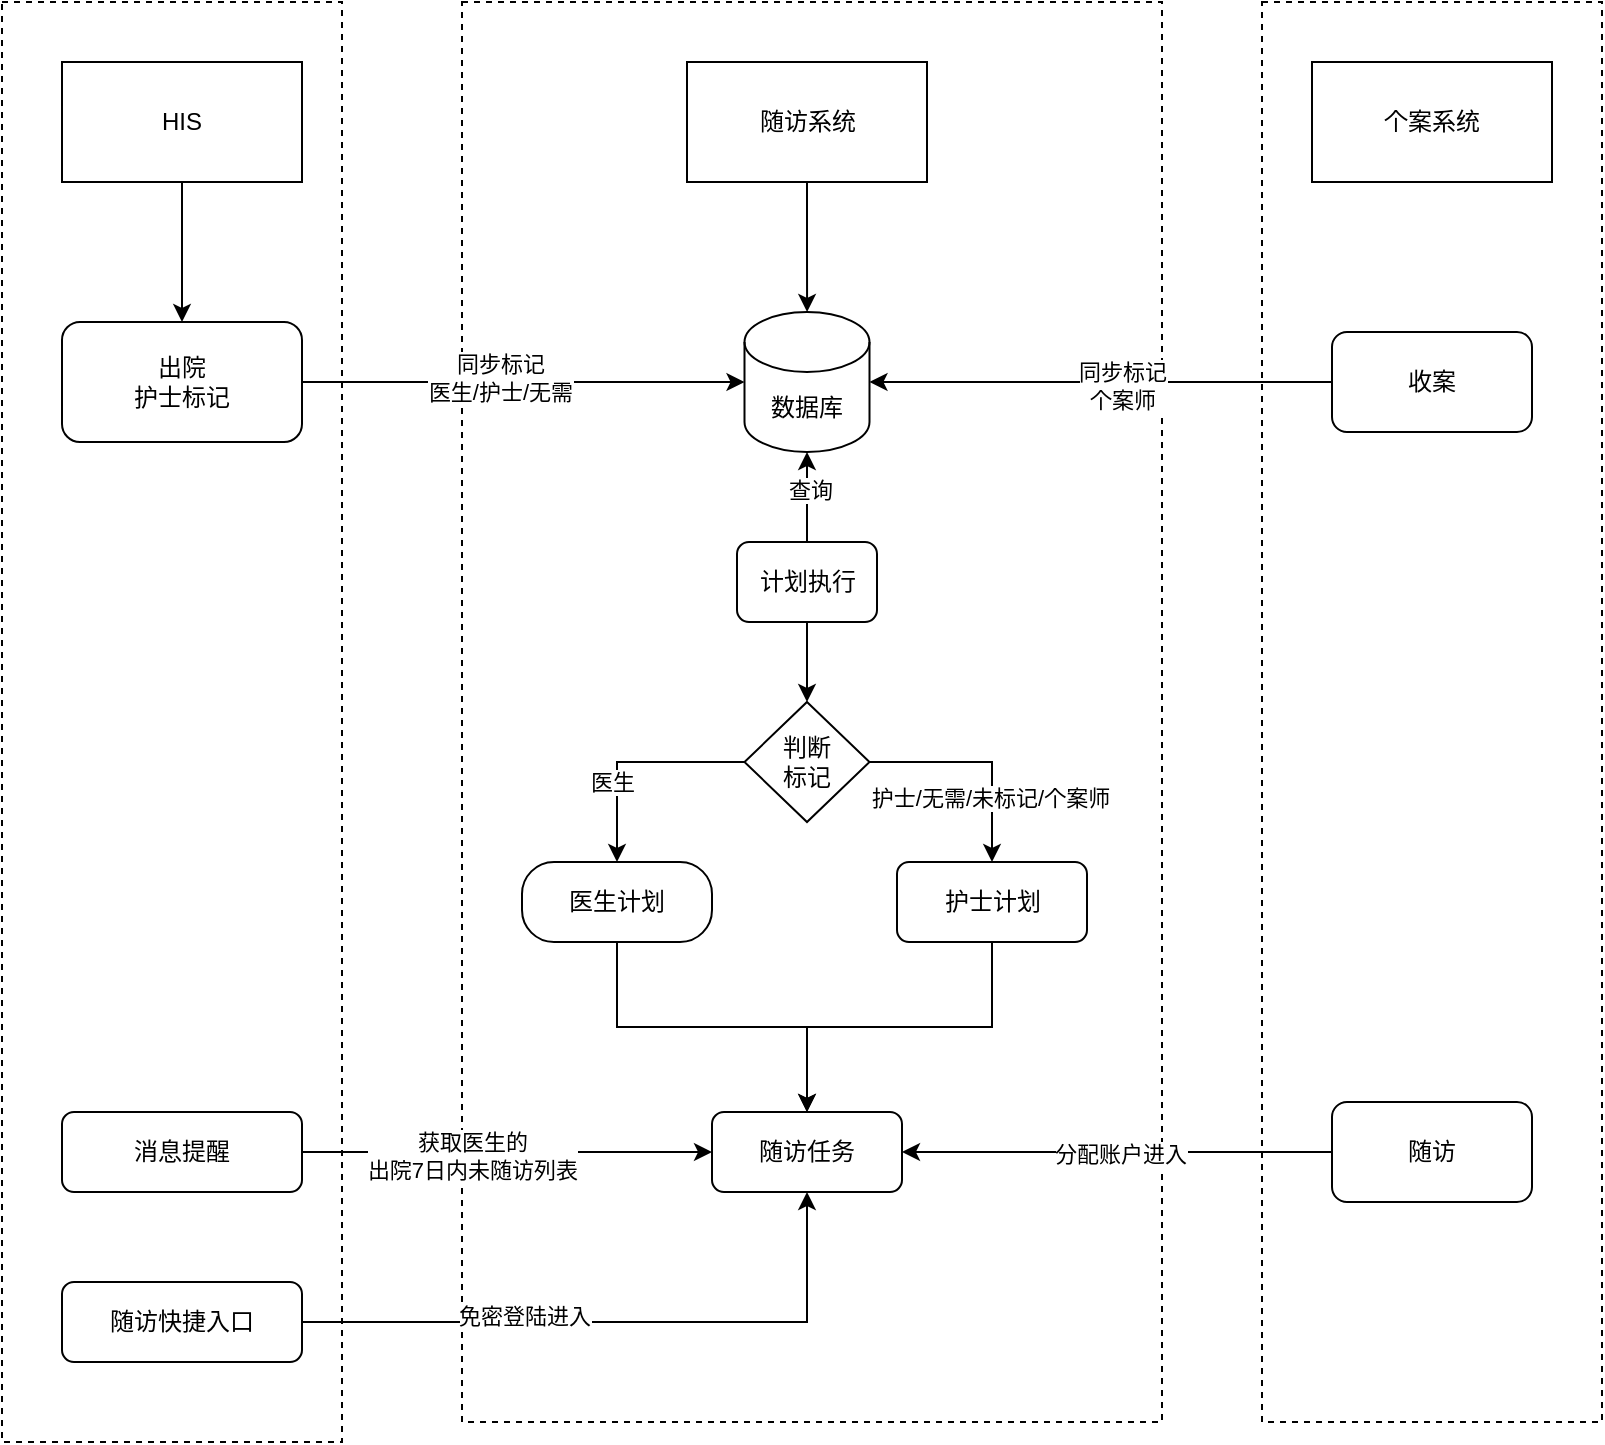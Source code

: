 <mxfile version="27.0.8">
  <diagram name="第 1 页" id="0tHlJHH_m6w2Y_UGITcI">
    <mxGraphModel dx="1113" dy="618" grid="1" gridSize="10" guides="1" tooltips="1" connect="1" arrows="1" fold="1" page="1" pageScale="1" pageWidth="827" pageHeight="1169" math="0" shadow="0">
      <root>
        <mxCell id="0" />
        <mxCell id="1" parent="0" />
        <mxCell id="JQ-V9tFO-jVHV44EhA5r-72" value="" style="rounded=0;whiteSpace=wrap;html=1;dashed=1;" vertex="1" parent="1">
          <mxGeometry x="870" y="170" width="170" height="710" as="geometry" />
        </mxCell>
        <mxCell id="JQ-V9tFO-jVHV44EhA5r-69" value="" style="rounded=0;whiteSpace=wrap;html=1;dashed=1;" vertex="1" parent="1">
          <mxGeometry x="470" y="170" width="350" height="710" as="geometry" />
        </mxCell>
        <mxCell id="JQ-V9tFO-jVHV44EhA5r-68" value="" style="rounded=0;whiteSpace=wrap;html=1;dashed=1;" vertex="1" parent="1">
          <mxGeometry x="240" y="170" width="170" height="720" as="geometry" />
        </mxCell>
        <mxCell id="JQ-V9tFO-jVHV44EhA5r-24" style="edgeStyle=orthogonalEdgeStyle;rounded=0;orthogonalLoop=1;jettySize=auto;html=1;" edge="1" parent="1" source="JQ-V9tFO-jVHV44EhA5r-18" target="JQ-V9tFO-jVHV44EhA5r-23">
          <mxGeometry relative="1" as="geometry" />
        </mxCell>
        <mxCell id="JQ-V9tFO-jVHV44EhA5r-26" value="同步标记&lt;div&gt;医生/护士/无需&lt;/div&gt;" style="edgeLabel;html=1;align=center;verticalAlign=middle;resizable=0;points=[];" vertex="1" connectable="0" parent="JQ-V9tFO-jVHV44EhA5r-24">
          <mxGeometry x="-0.103" y="2" relative="1" as="geometry">
            <mxPoint as="offset" />
          </mxGeometry>
        </mxCell>
        <mxCell id="JQ-V9tFO-jVHV44EhA5r-18" value="出院&lt;div&gt;护士标记&lt;/div&gt;" style="rounded=1;whiteSpace=wrap;html=1;" vertex="1" parent="1">
          <mxGeometry x="270" y="330" width="120" height="60" as="geometry" />
        </mxCell>
        <mxCell id="JQ-V9tFO-jVHV44EhA5r-67" style="edgeStyle=orthogonalEdgeStyle;rounded=0;orthogonalLoop=1;jettySize=auto;html=1;" edge="1" parent="1" source="JQ-V9tFO-jVHV44EhA5r-22" target="JQ-V9tFO-jVHV44EhA5r-18">
          <mxGeometry relative="1" as="geometry" />
        </mxCell>
        <mxCell id="JQ-V9tFO-jVHV44EhA5r-22" value="HIS" style="rounded=0;whiteSpace=wrap;html=1;" vertex="1" parent="1">
          <mxGeometry x="270" y="200" width="120" height="60" as="geometry" />
        </mxCell>
        <mxCell id="JQ-V9tFO-jVHV44EhA5r-23" value="数据库" style="shape=cylinder3;whiteSpace=wrap;html=1;boundedLbl=1;backgroundOutline=1;size=15;" vertex="1" parent="1">
          <mxGeometry x="611.25" y="325" width="62.5" height="70" as="geometry" />
        </mxCell>
        <mxCell id="JQ-V9tFO-jVHV44EhA5r-60" style="edgeStyle=orthogonalEdgeStyle;rounded=0;orthogonalLoop=1;jettySize=auto;html=1;" edge="1" parent="1" source="JQ-V9tFO-jVHV44EhA5r-25" target="JQ-V9tFO-jVHV44EhA5r-23">
          <mxGeometry relative="1" as="geometry" />
        </mxCell>
        <mxCell id="JQ-V9tFO-jVHV44EhA5r-25" value="随访系统" style="rounded=0;whiteSpace=wrap;html=1;" vertex="1" parent="1">
          <mxGeometry x="582.5" y="200" width="120" height="60" as="geometry" />
        </mxCell>
        <mxCell id="JQ-V9tFO-jVHV44EhA5r-30" style="edgeStyle=orthogonalEdgeStyle;rounded=0;orthogonalLoop=1;jettySize=auto;html=1;entryX=0.5;entryY=0;entryDx=0;entryDy=0;" edge="1" parent="1" source="JQ-V9tFO-jVHV44EhA5r-27" target="JQ-V9tFO-jVHV44EhA5r-29">
          <mxGeometry relative="1" as="geometry" />
        </mxCell>
        <mxCell id="JQ-V9tFO-jVHV44EhA5r-27" value="计划执行" style="rounded=1;whiteSpace=wrap;html=1;" vertex="1" parent="1">
          <mxGeometry x="607.5" y="440" width="70" height="40" as="geometry" />
        </mxCell>
        <mxCell id="JQ-V9tFO-jVHV44EhA5r-44" style="edgeStyle=orthogonalEdgeStyle;rounded=0;orthogonalLoop=1;jettySize=auto;html=1;entryX=0.5;entryY=0;entryDx=0;entryDy=0;" edge="1" parent="1" source="JQ-V9tFO-jVHV44EhA5r-28" target="JQ-V9tFO-jVHV44EhA5r-42">
          <mxGeometry relative="1" as="geometry" />
        </mxCell>
        <mxCell id="JQ-V9tFO-jVHV44EhA5r-28" value="医生计划" style="rounded=1;whiteSpace=wrap;html=1;arcSize=40;" vertex="1" parent="1">
          <mxGeometry x="500" y="600" width="95" height="40" as="geometry" />
        </mxCell>
        <mxCell id="JQ-V9tFO-jVHV44EhA5r-33" style="edgeStyle=orthogonalEdgeStyle;rounded=0;orthogonalLoop=1;jettySize=auto;html=1;" edge="1" parent="1" source="JQ-V9tFO-jVHV44EhA5r-29" target="JQ-V9tFO-jVHV44EhA5r-28">
          <mxGeometry relative="1" as="geometry" />
        </mxCell>
        <mxCell id="JQ-V9tFO-jVHV44EhA5r-37" value="医生" style="edgeLabel;html=1;align=center;verticalAlign=middle;resizable=0;points=[];" vertex="1" connectable="0" parent="JQ-V9tFO-jVHV44EhA5r-33">
          <mxGeometry x="0.29" y="-3" relative="1" as="geometry">
            <mxPoint as="offset" />
          </mxGeometry>
        </mxCell>
        <mxCell id="JQ-V9tFO-jVHV44EhA5r-29" value="判断&lt;div&gt;标记&lt;/div&gt;" style="rhombus;whiteSpace=wrap;html=1;" vertex="1" parent="1">
          <mxGeometry x="611.25" y="520" width="62.5" height="60" as="geometry" />
        </mxCell>
        <mxCell id="JQ-V9tFO-jVHV44EhA5r-43" style="edgeStyle=orthogonalEdgeStyle;rounded=0;orthogonalLoop=1;jettySize=auto;html=1;" edge="1" parent="1" source="JQ-V9tFO-jVHV44EhA5r-31" target="JQ-V9tFO-jVHV44EhA5r-42">
          <mxGeometry relative="1" as="geometry" />
        </mxCell>
        <mxCell id="JQ-V9tFO-jVHV44EhA5r-31" value="护士计划" style="rounded=1;whiteSpace=wrap;html=1;" vertex="1" parent="1">
          <mxGeometry x="687.5" y="600" width="95" height="40" as="geometry" />
        </mxCell>
        <mxCell id="JQ-V9tFO-jVHV44EhA5r-34" style="edgeStyle=orthogonalEdgeStyle;rounded=0;orthogonalLoop=1;jettySize=auto;html=1;entryX=0.5;entryY=0;entryDx=0;entryDy=0;" edge="1" parent="1" source="JQ-V9tFO-jVHV44EhA5r-29" target="JQ-V9tFO-jVHV44EhA5r-31">
          <mxGeometry relative="1" as="geometry" />
        </mxCell>
        <mxCell id="JQ-V9tFO-jVHV44EhA5r-58" value="&lt;div&gt;&lt;span style=&quot;background-color: light-dark(#ffffff, var(--ge-dark-color, #121212)); color: light-dark(rgb(0, 0, 0), rgb(255, 255, 255));&quot;&gt;护士/无需/未标记/个案师&lt;/span&gt;&lt;/div&gt;" style="edgeLabel;html=1;align=center;verticalAlign=middle;resizable=0;points=[];" vertex="1" connectable="0" parent="JQ-V9tFO-jVHV44EhA5r-34">
          <mxGeometry x="0.408" y="-1" relative="1" as="geometry">
            <mxPoint as="offset" />
          </mxGeometry>
        </mxCell>
        <mxCell id="JQ-V9tFO-jVHV44EhA5r-42" value="随访任务" style="rounded=1;whiteSpace=wrap;html=1;" vertex="1" parent="1">
          <mxGeometry x="595" y="725" width="95" height="40" as="geometry" />
        </mxCell>
        <mxCell id="JQ-V9tFO-jVHV44EhA5r-47" style="edgeStyle=orthogonalEdgeStyle;rounded=0;orthogonalLoop=1;jettySize=auto;html=1;entryX=0;entryY=0.5;entryDx=0;entryDy=0;" edge="1" parent="1" source="JQ-V9tFO-jVHV44EhA5r-45" target="JQ-V9tFO-jVHV44EhA5r-42">
          <mxGeometry relative="1" as="geometry" />
        </mxCell>
        <mxCell id="JQ-V9tFO-jVHV44EhA5r-48" value="获取医生的&lt;div&gt;出院7日内未随访列表&lt;/div&gt;" style="edgeLabel;html=1;align=center;verticalAlign=middle;resizable=0;points=[];" vertex="1" connectable="0" parent="JQ-V9tFO-jVHV44EhA5r-47">
          <mxGeometry x="-0.17" y="-2" relative="1" as="geometry">
            <mxPoint as="offset" />
          </mxGeometry>
        </mxCell>
        <mxCell id="JQ-V9tFO-jVHV44EhA5r-45" value="消息提醒" style="rounded=1;whiteSpace=wrap;html=1;" vertex="1" parent="1">
          <mxGeometry x="270" y="725" width="120" height="40" as="geometry" />
        </mxCell>
        <mxCell id="JQ-V9tFO-jVHV44EhA5r-50" style="edgeStyle=orthogonalEdgeStyle;rounded=0;orthogonalLoop=1;jettySize=auto;html=1;entryX=0.5;entryY=1;entryDx=0;entryDy=0;" edge="1" parent="1" source="JQ-V9tFO-jVHV44EhA5r-49" target="JQ-V9tFO-jVHV44EhA5r-42">
          <mxGeometry relative="1" as="geometry" />
        </mxCell>
        <mxCell id="JQ-V9tFO-jVHV44EhA5r-51" value="免密登陆进入" style="edgeLabel;html=1;align=center;verticalAlign=middle;resizable=0;points=[];" vertex="1" connectable="0" parent="JQ-V9tFO-jVHV44EhA5r-50">
          <mxGeometry x="-0.304" y="3" relative="1" as="geometry">
            <mxPoint as="offset" />
          </mxGeometry>
        </mxCell>
        <mxCell id="JQ-V9tFO-jVHV44EhA5r-49" value="随访快捷入口" style="rounded=1;whiteSpace=wrap;html=1;" vertex="1" parent="1">
          <mxGeometry x="270" y="810" width="120" height="40" as="geometry" />
        </mxCell>
        <mxCell id="JQ-V9tFO-jVHV44EhA5r-52" value="个案系统" style="rounded=0;whiteSpace=wrap;html=1;" vertex="1" parent="1">
          <mxGeometry x="895" y="200" width="120" height="60" as="geometry" />
        </mxCell>
        <mxCell id="JQ-V9tFO-jVHV44EhA5r-54" value="收案" style="rounded=1;whiteSpace=wrap;html=1;" vertex="1" parent="1">
          <mxGeometry x="905" y="335" width="100" height="50" as="geometry" />
        </mxCell>
        <mxCell id="JQ-V9tFO-jVHV44EhA5r-55" style="edgeStyle=orthogonalEdgeStyle;rounded=0;orthogonalLoop=1;jettySize=auto;html=1;entryX=1;entryY=0.5;entryDx=0;entryDy=0;entryPerimeter=0;" edge="1" parent="1" source="JQ-V9tFO-jVHV44EhA5r-54" target="JQ-V9tFO-jVHV44EhA5r-23">
          <mxGeometry relative="1" as="geometry" />
        </mxCell>
        <mxCell id="JQ-V9tFO-jVHV44EhA5r-56" value="同步标记&lt;div&gt;个案师&lt;/div&gt;" style="edgeLabel;html=1;align=center;verticalAlign=middle;resizable=0;points=[];" vertex="1" connectable="0" parent="JQ-V9tFO-jVHV44EhA5r-55">
          <mxGeometry x="-0.09" y="2" relative="1" as="geometry">
            <mxPoint as="offset" />
          </mxGeometry>
        </mxCell>
        <mxCell id="JQ-V9tFO-jVHV44EhA5r-57" style="edgeStyle=orthogonalEdgeStyle;rounded=0;orthogonalLoop=1;jettySize=auto;html=1;entryX=0.5;entryY=1;entryDx=0;entryDy=0;entryPerimeter=0;" edge="1" parent="1" source="JQ-V9tFO-jVHV44EhA5r-27" target="JQ-V9tFO-jVHV44EhA5r-23">
          <mxGeometry relative="1" as="geometry" />
        </mxCell>
        <mxCell id="JQ-V9tFO-jVHV44EhA5r-73" value="查询" style="edgeLabel;html=1;align=center;verticalAlign=middle;resizable=0;points=[];" vertex="1" connectable="0" parent="JQ-V9tFO-jVHV44EhA5r-57">
          <mxGeometry x="0.166" y="-1" relative="1" as="geometry">
            <mxPoint as="offset" />
          </mxGeometry>
        </mxCell>
        <mxCell id="JQ-V9tFO-jVHV44EhA5r-62" style="edgeStyle=orthogonalEdgeStyle;rounded=0;orthogonalLoop=1;jettySize=auto;html=1;entryX=1;entryY=0.5;entryDx=0;entryDy=0;" edge="1" parent="1" source="JQ-V9tFO-jVHV44EhA5r-61" target="JQ-V9tFO-jVHV44EhA5r-42">
          <mxGeometry relative="1" as="geometry" />
        </mxCell>
        <mxCell id="JQ-V9tFO-jVHV44EhA5r-63" value="分配账户进入" style="edgeLabel;html=1;align=center;verticalAlign=middle;resizable=0;points=[];" vertex="1" connectable="0" parent="JQ-V9tFO-jVHV44EhA5r-62">
          <mxGeometry x="-0.012" y="1" relative="1" as="geometry">
            <mxPoint as="offset" />
          </mxGeometry>
        </mxCell>
        <mxCell id="JQ-V9tFO-jVHV44EhA5r-61" value="随访" style="rounded=1;whiteSpace=wrap;html=1;" vertex="1" parent="1">
          <mxGeometry x="905" y="720" width="100" height="50" as="geometry" />
        </mxCell>
      </root>
    </mxGraphModel>
  </diagram>
</mxfile>
